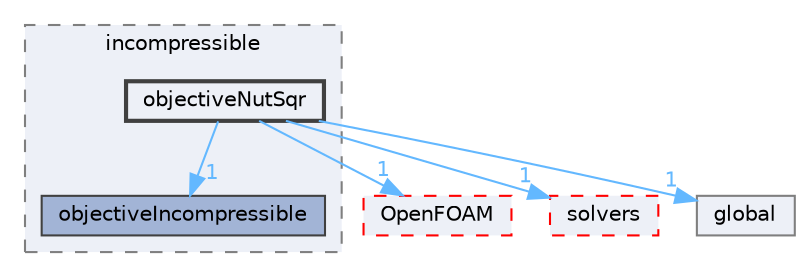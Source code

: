 digraph "src/optimisation/adjointOptimisation/adjoint/objectives/incompressible/objectiveNutSqr"
{
 // LATEX_PDF_SIZE
  bgcolor="transparent";
  edge [fontname=Helvetica,fontsize=10,labelfontname=Helvetica,labelfontsize=10];
  node [fontname=Helvetica,fontsize=10,shape=box,height=0.2,width=0.4];
  compound=true
  subgraph clusterdir_59bc66a6dc9243eca0911879966deb11 {
    graph [ bgcolor="#edf0f7", pencolor="grey50", label="incompressible", fontname=Helvetica,fontsize=10 style="filled,dashed", URL="dir_59bc66a6dc9243eca0911879966deb11.html",tooltip=""]
  dir_c41866a3dc3254ac17157dda7c270a3c [label="objectiveIncompressible", fillcolor="#a2b4d6", color="grey25", style="filled", URL="dir_c41866a3dc3254ac17157dda7c270a3c.html",tooltip=""];
  dir_394e97727b9e07f169f95b82f6f9cf85 [label="objectiveNutSqr", fillcolor="#edf0f7", color="grey25", style="filled,bold", URL="dir_394e97727b9e07f169f95b82f6f9cf85.html",tooltip=""];
  }
  dir_c5473ff19b20e6ec4dfe5c310b3778a8 [label="OpenFOAM", fillcolor="#edf0f7", color="red", style="filled,dashed", URL="dir_c5473ff19b20e6ec4dfe5c310b3778a8.html",tooltip=""];
  dir_f1ea2e00111d8324be054b4e32e6ee53 [label="solvers", fillcolor="#edf0f7", color="red", style="filled,dashed", URL="dir_f1ea2e00111d8324be054b4e32e6ee53.html",tooltip=""];
  dir_dd56dc4c5f6c51768e20e60d3fce2a94 [label="global", fillcolor="#edf0f7", color="grey50", style="filled", URL="dir_dd56dc4c5f6c51768e20e60d3fce2a94.html",tooltip=""];
  dir_394e97727b9e07f169f95b82f6f9cf85->dir_c41866a3dc3254ac17157dda7c270a3c [headlabel="1", labeldistance=1.5 headhref="dir_002666_002661.html" href="dir_002666_002661.html" color="steelblue1" fontcolor="steelblue1"];
  dir_394e97727b9e07f169f95b82f6f9cf85->dir_c5473ff19b20e6ec4dfe5c310b3778a8 [headlabel="1", labeldistance=1.5 headhref="dir_002666_002695.html" href="dir_002666_002695.html" color="steelblue1" fontcolor="steelblue1"];
  dir_394e97727b9e07f169f95b82f6f9cf85->dir_dd56dc4c5f6c51768e20e60d3fce2a94 [headlabel="1", labeldistance=1.5 headhref="dir_002666_001646.html" href="dir_002666_001646.html" color="steelblue1" fontcolor="steelblue1"];
  dir_394e97727b9e07f169f95b82f6f9cf85->dir_f1ea2e00111d8324be054b4e32e6ee53 [headlabel="1", labeldistance=1.5 headhref="dir_002666_003659.html" href="dir_002666_003659.html" color="steelblue1" fontcolor="steelblue1"];
}
